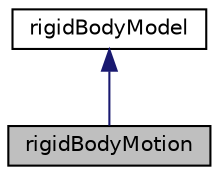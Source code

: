 digraph "rigidBodyMotion"
{
  bgcolor="transparent";
  edge [fontname="Helvetica",fontsize="10",labelfontname="Helvetica",labelfontsize="10"];
  node [fontname="Helvetica",fontsize="10",shape=record];
  Node1 [label="rigidBodyMotion",height=0.2,width=0.4,color="black", fillcolor="grey75", style="filled", fontcolor="black"];
  Node2 -> Node1 [dir="back",color="midnightblue",fontsize="10",style="solid",fontname="Helvetica"];
  Node2 [label="rigidBodyModel",height=0.2,width=0.4,color="black",URL="$a02269.html",tooltip="Basic rigid-body model representing a system of rigid-bodies connected by 1-6 DoF joints..."];
}
